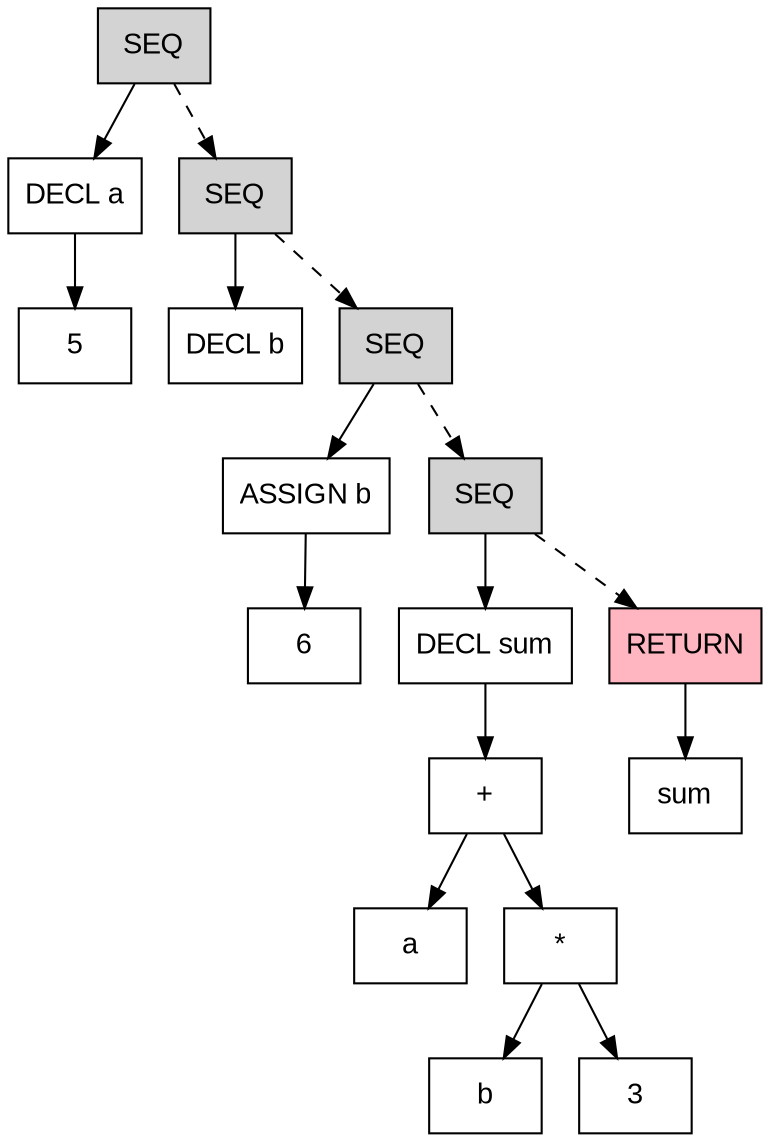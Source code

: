 digraph AST {
    node [shape=box, fontname="Arial"];
    nodo0 [label="SEQ", style=filled, fillcolor=lightgray];
    nodo0 -> nodo1;
    nodo1 [label="DECL a"];
    nodo1 -> nodo2;
    nodo2 [label="5"];
    nodo0 -> nodo3 [style=dashed];
    nodo3 [label="SEQ", style=filled, fillcolor=lightgray];
    nodo3 -> nodo4;
    nodo4 [label="DECL b"];
    nodo3 -> nodo5 [style=dashed];
    nodo5 [label="SEQ", style=filled, fillcolor=lightgray];
    nodo5 -> nodo6;
    nodo6 [label="ASSIGN b"];
    nodo6 -> nodo7;
    nodo7 [label="6"];
    nodo5 -> nodo8 [style=dashed];
    nodo8 [label="SEQ", style=filled, fillcolor=lightgray];
    nodo8 -> nodo9;
    nodo9 [label="DECL sum"];
    nodo9 -> nodo10;
    nodo10 [label="+"];
    nodo10 -> nodo11;
    nodo11 [label="a"];
    nodo10 -> nodo12;
    nodo12 [label="*"];
    nodo12 -> nodo13;
    nodo13 [label="b"];
    nodo12 -> nodo14;
    nodo14 [label="3"];
    nodo8 -> nodo15 [style=dashed];
    nodo15 [label="RETURN", style=filled, fillcolor=lightpink];
    nodo15 -> nodo16;
    nodo16 [label="sum"];
}
